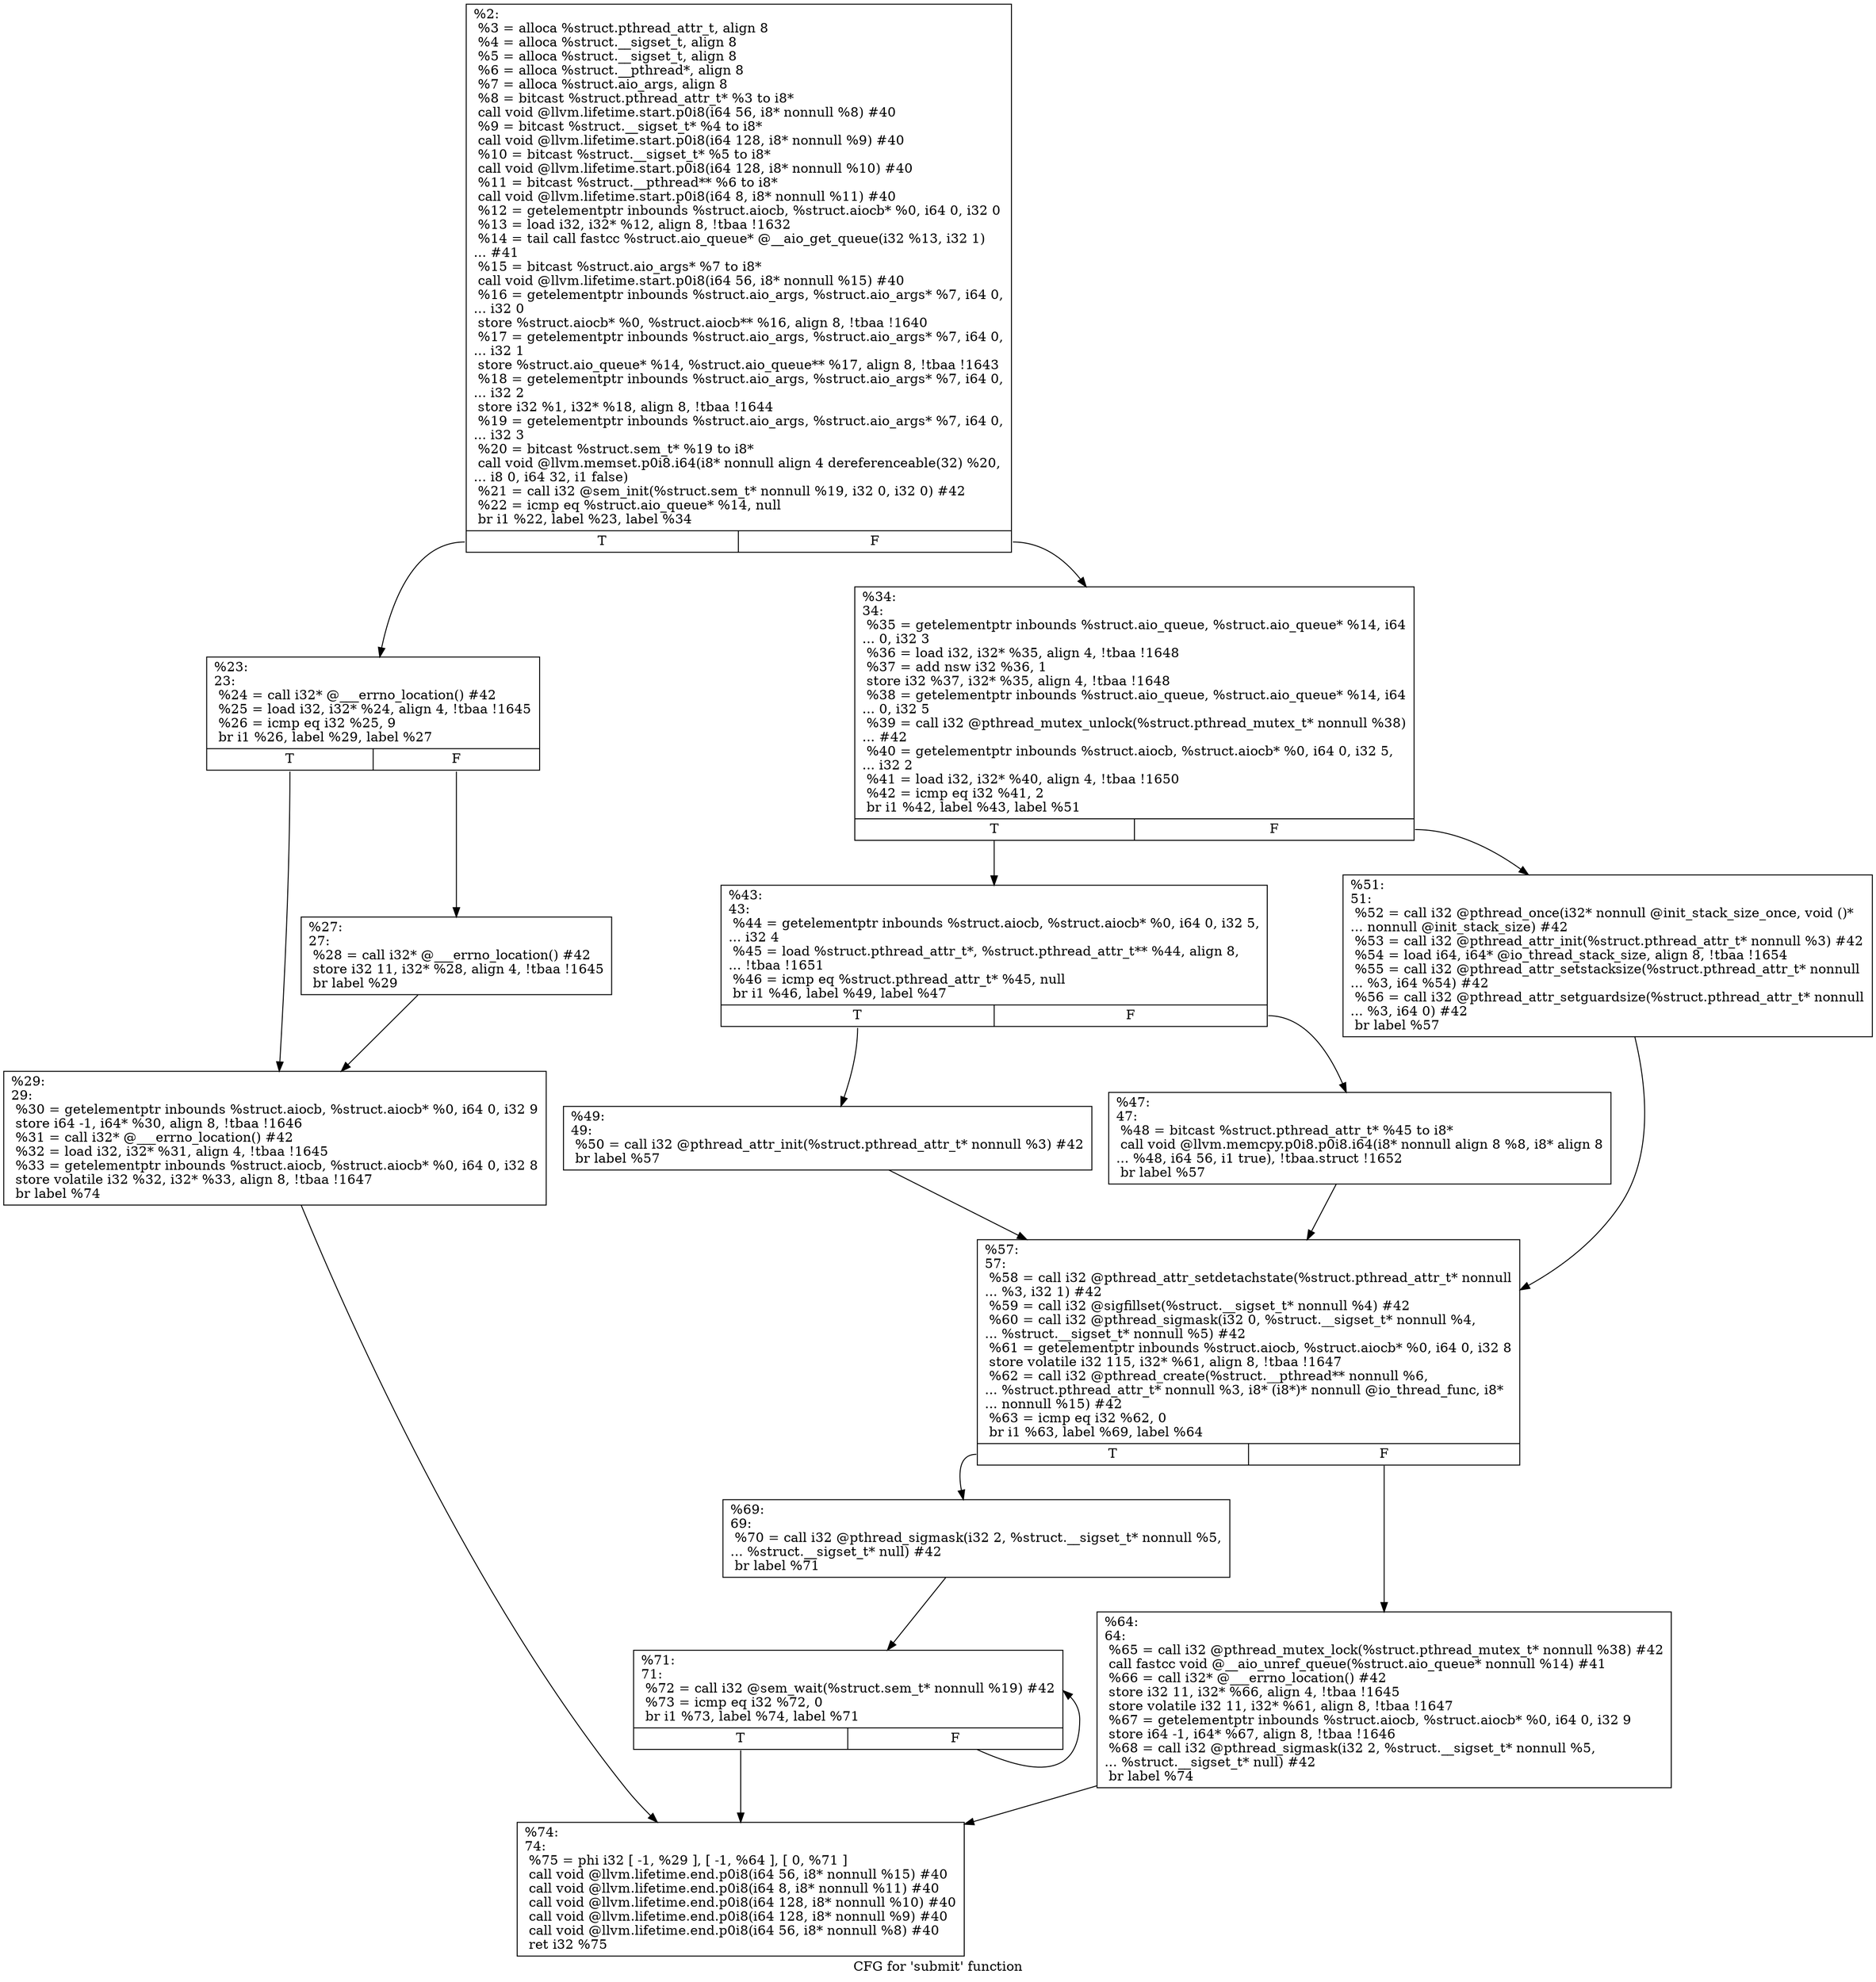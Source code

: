 digraph "CFG for 'submit' function" {
	label="CFG for 'submit' function";

	Node0x1aa4170 [shape=record,label="{%2:\l  %3 = alloca %struct.pthread_attr_t, align 8\l  %4 = alloca %struct.__sigset_t, align 8\l  %5 = alloca %struct.__sigset_t, align 8\l  %6 = alloca %struct.__pthread*, align 8\l  %7 = alloca %struct.aio_args, align 8\l  %8 = bitcast %struct.pthread_attr_t* %3 to i8*\l  call void @llvm.lifetime.start.p0i8(i64 56, i8* nonnull %8) #40\l  %9 = bitcast %struct.__sigset_t* %4 to i8*\l  call void @llvm.lifetime.start.p0i8(i64 128, i8* nonnull %9) #40\l  %10 = bitcast %struct.__sigset_t* %5 to i8*\l  call void @llvm.lifetime.start.p0i8(i64 128, i8* nonnull %10) #40\l  %11 = bitcast %struct.__pthread** %6 to i8*\l  call void @llvm.lifetime.start.p0i8(i64 8, i8* nonnull %11) #40\l  %12 = getelementptr inbounds %struct.aiocb, %struct.aiocb* %0, i64 0, i32 0\l  %13 = load i32, i32* %12, align 8, !tbaa !1632\l  %14 = tail call fastcc %struct.aio_queue* @__aio_get_queue(i32 %13, i32 1)\l... #41\l  %15 = bitcast %struct.aio_args* %7 to i8*\l  call void @llvm.lifetime.start.p0i8(i64 56, i8* nonnull %15) #40\l  %16 = getelementptr inbounds %struct.aio_args, %struct.aio_args* %7, i64 0,\l... i32 0\l  store %struct.aiocb* %0, %struct.aiocb** %16, align 8, !tbaa !1640\l  %17 = getelementptr inbounds %struct.aio_args, %struct.aio_args* %7, i64 0,\l... i32 1\l  store %struct.aio_queue* %14, %struct.aio_queue** %17, align 8, !tbaa !1643\l  %18 = getelementptr inbounds %struct.aio_args, %struct.aio_args* %7, i64 0,\l... i32 2\l  store i32 %1, i32* %18, align 8, !tbaa !1644\l  %19 = getelementptr inbounds %struct.aio_args, %struct.aio_args* %7, i64 0,\l... i32 3\l  %20 = bitcast %struct.sem_t* %19 to i8*\l  call void @llvm.memset.p0i8.i64(i8* nonnull align 4 dereferenceable(32) %20,\l... i8 0, i64 32, i1 false)\l  %21 = call i32 @sem_init(%struct.sem_t* nonnull %19, i32 0, i32 0) #42\l  %22 = icmp eq %struct.aio_queue* %14, null\l  br i1 %22, label %23, label %34\l|{<s0>T|<s1>F}}"];
	Node0x1aa4170:s0 -> Node0x1aa42a0;
	Node0x1aa4170:s1 -> Node0x1aa4390;
	Node0x1aa42a0 [shape=record,label="{%23:\l23:                                               \l  %24 = call i32* @___errno_location() #42\l  %25 = load i32, i32* %24, align 4, !tbaa !1645\l  %26 = icmp eq i32 %25, 9\l  br i1 %26, label %29, label %27\l|{<s0>T|<s1>F}}"];
	Node0x1aa42a0:s0 -> Node0x1aa4340;
	Node0x1aa42a0:s1 -> Node0x1aa42f0;
	Node0x1aa42f0 [shape=record,label="{%27:\l27:                                               \l  %28 = call i32* @___errno_location() #42\l  store i32 11, i32* %28, align 4, !tbaa !1645\l  br label %29\l}"];
	Node0x1aa42f0 -> Node0x1aa4340;
	Node0x1aa4340 [shape=record,label="{%29:\l29:                                               \l  %30 = getelementptr inbounds %struct.aiocb, %struct.aiocb* %0, i64 0, i32 9\l  store i64 -1, i64* %30, align 8, !tbaa !1646\l  %31 = call i32* @___errno_location() #42\l  %32 = load i32, i32* %31, align 4, !tbaa !1645\l  %33 = getelementptr inbounds %struct.aiocb, %struct.aiocb* %0, i64 0, i32 8\l  store volatile i32 %32, i32* %33, align 8, !tbaa !1647\l  br label %74\l}"];
	Node0x1aa4340 -> Node0x1aa4660;
	Node0x1aa4390 [shape=record,label="{%34:\l34:                                               \l  %35 = getelementptr inbounds %struct.aio_queue, %struct.aio_queue* %14, i64\l... 0, i32 3\l  %36 = load i32, i32* %35, align 4, !tbaa !1648\l  %37 = add nsw i32 %36, 1\l  store i32 %37, i32* %35, align 4, !tbaa !1648\l  %38 = getelementptr inbounds %struct.aio_queue, %struct.aio_queue* %14, i64\l... 0, i32 5\l  %39 = call i32 @pthread_mutex_unlock(%struct.pthread_mutex_t* nonnull %38)\l... #42\l  %40 = getelementptr inbounds %struct.aiocb, %struct.aiocb* %0, i64 0, i32 5,\l... i32 2\l  %41 = load i32, i32* %40, align 4, !tbaa !1650\l  %42 = icmp eq i32 %41, 2\l  br i1 %42, label %43, label %51\l|{<s0>T|<s1>F}}"];
	Node0x1aa4390:s0 -> Node0x1aa43e0;
	Node0x1aa4390:s1 -> Node0x1aa44d0;
	Node0x1aa43e0 [shape=record,label="{%43:\l43:                                               \l  %44 = getelementptr inbounds %struct.aiocb, %struct.aiocb* %0, i64 0, i32 5,\l... i32 4\l  %45 = load %struct.pthread_attr_t*, %struct.pthread_attr_t** %44, align 8,\l... !tbaa !1651\l  %46 = icmp eq %struct.pthread_attr_t* %45, null\l  br i1 %46, label %49, label %47\l|{<s0>T|<s1>F}}"];
	Node0x1aa43e0:s0 -> Node0x1aa4480;
	Node0x1aa43e0:s1 -> Node0x1aa4430;
	Node0x1aa4430 [shape=record,label="{%47:\l47:                                               \l  %48 = bitcast %struct.pthread_attr_t* %45 to i8*\l  call void @llvm.memcpy.p0i8.p0i8.i64(i8* nonnull align 8 %8, i8* align 8\l... %48, i64 56, i1 true), !tbaa.struct !1652\l  br label %57\l}"];
	Node0x1aa4430 -> Node0x1aa4520;
	Node0x1aa4480 [shape=record,label="{%49:\l49:                                               \l  %50 = call i32 @pthread_attr_init(%struct.pthread_attr_t* nonnull %3) #42\l  br label %57\l}"];
	Node0x1aa4480 -> Node0x1aa4520;
	Node0x1aa44d0 [shape=record,label="{%51:\l51:                                               \l  %52 = call i32 @pthread_once(i32* nonnull @init_stack_size_once, void ()*\l... nonnull @init_stack_size) #42\l  %53 = call i32 @pthread_attr_init(%struct.pthread_attr_t* nonnull %3) #42\l  %54 = load i64, i64* @io_thread_stack_size, align 8, !tbaa !1654\l  %55 = call i32 @pthread_attr_setstacksize(%struct.pthread_attr_t* nonnull\l... %3, i64 %54) #42\l  %56 = call i32 @pthread_attr_setguardsize(%struct.pthread_attr_t* nonnull\l... %3, i64 0) #42\l  br label %57\l}"];
	Node0x1aa44d0 -> Node0x1aa4520;
	Node0x1aa4520 [shape=record,label="{%57:\l57:                                               \l  %58 = call i32 @pthread_attr_setdetachstate(%struct.pthread_attr_t* nonnull\l... %3, i32 1) #42\l  %59 = call i32 @sigfillset(%struct.__sigset_t* nonnull %4) #42\l  %60 = call i32 @pthread_sigmask(i32 0, %struct.__sigset_t* nonnull %4,\l... %struct.__sigset_t* nonnull %5) #42\l  %61 = getelementptr inbounds %struct.aiocb, %struct.aiocb* %0, i64 0, i32 8\l  store volatile i32 115, i32* %61, align 8, !tbaa !1647\l  %62 = call i32 @pthread_create(%struct.__pthread** nonnull %6,\l... %struct.pthread_attr_t* nonnull %3, i8* (i8*)* nonnull @io_thread_func, i8*\l... nonnull %15) #42\l  %63 = icmp eq i32 %62, 0\l  br i1 %63, label %69, label %64\l|{<s0>T|<s1>F}}"];
	Node0x1aa4520:s0 -> Node0x1aa45c0;
	Node0x1aa4520:s1 -> Node0x1aa4570;
	Node0x1aa4570 [shape=record,label="{%64:\l64:                                               \l  %65 = call i32 @pthread_mutex_lock(%struct.pthread_mutex_t* nonnull %38) #42\l  call fastcc void @__aio_unref_queue(%struct.aio_queue* nonnull %14) #41\l  %66 = call i32* @___errno_location() #42\l  store i32 11, i32* %66, align 4, !tbaa !1645\l  store volatile i32 11, i32* %61, align 8, !tbaa !1647\l  %67 = getelementptr inbounds %struct.aiocb, %struct.aiocb* %0, i64 0, i32 9\l  store i64 -1, i64* %67, align 8, !tbaa !1646\l  %68 = call i32 @pthread_sigmask(i32 2, %struct.__sigset_t* nonnull %5,\l... %struct.__sigset_t* null) #42\l  br label %74\l}"];
	Node0x1aa4570 -> Node0x1aa4660;
	Node0x1aa45c0 [shape=record,label="{%69:\l69:                                               \l  %70 = call i32 @pthread_sigmask(i32 2, %struct.__sigset_t* nonnull %5,\l... %struct.__sigset_t* null) #42\l  br label %71\l}"];
	Node0x1aa45c0 -> Node0x1aa4610;
	Node0x1aa4610 [shape=record,label="{%71:\l71:                                               \l  %72 = call i32 @sem_wait(%struct.sem_t* nonnull %19) #42\l  %73 = icmp eq i32 %72, 0\l  br i1 %73, label %74, label %71\l|{<s0>T|<s1>F}}"];
	Node0x1aa4610:s0 -> Node0x1aa4660;
	Node0x1aa4610:s1 -> Node0x1aa4610;
	Node0x1aa4660 [shape=record,label="{%74:\l74:                                               \l  %75 = phi i32 [ -1, %29 ], [ -1, %64 ], [ 0, %71 ]\l  call void @llvm.lifetime.end.p0i8(i64 56, i8* nonnull %15) #40\l  call void @llvm.lifetime.end.p0i8(i64 8, i8* nonnull %11) #40\l  call void @llvm.lifetime.end.p0i8(i64 128, i8* nonnull %10) #40\l  call void @llvm.lifetime.end.p0i8(i64 128, i8* nonnull %9) #40\l  call void @llvm.lifetime.end.p0i8(i64 56, i8* nonnull %8) #40\l  ret i32 %75\l}"];
}
